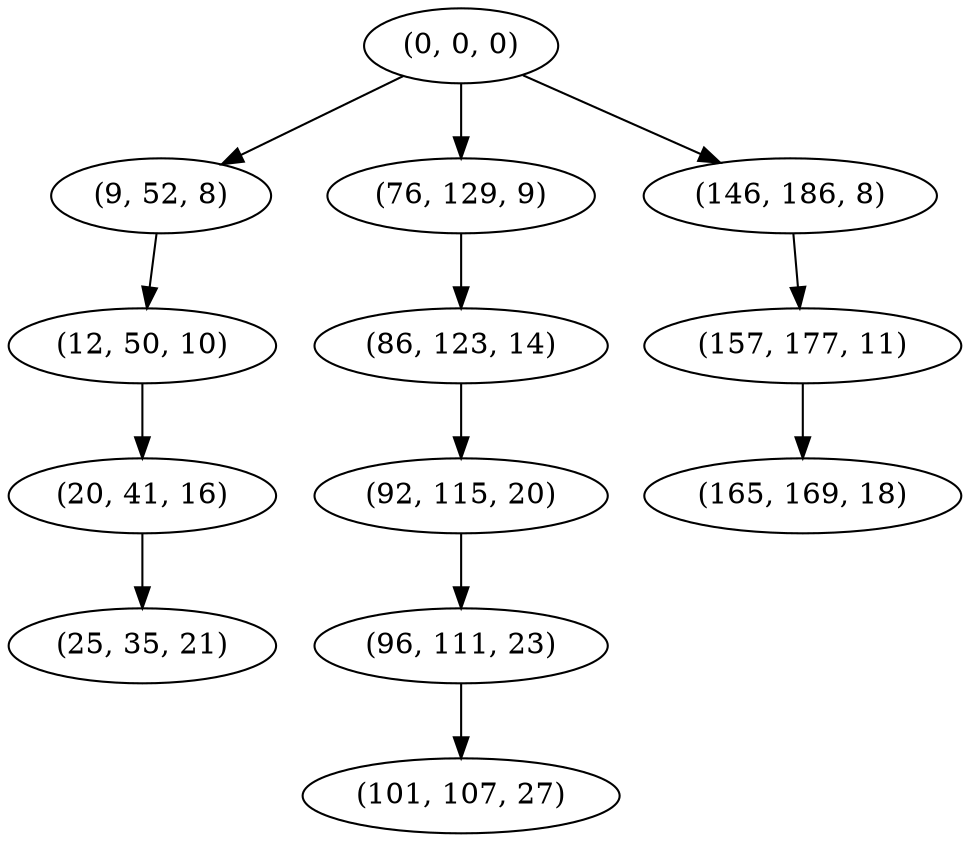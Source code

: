 digraph tree {
    "(0, 0, 0)";
    "(9, 52, 8)";
    "(12, 50, 10)";
    "(20, 41, 16)";
    "(25, 35, 21)";
    "(76, 129, 9)";
    "(86, 123, 14)";
    "(92, 115, 20)";
    "(96, 111, 23)";
    "(101, 107, 27)";
    "(146, 186, 8)";
    "(157, 177, 11)";
    "(165, 169, 18)";
    "(0, 0, 0)" -> "(9, 52, 8)";
    "(0, 0, 0)" -> "(76, 129, 9)";
    "(0, 0, 0)" -> "(146, 186, 8)";
    "(9, 52, 8)" -> "(12, 50, 10)";
    "(12, 50, 10)" -> "(20, 41, 16)";
    "(20, 41, 16)" -> "(25, 35, 21)";
    "(76, 129, 9)" -> "(86, 123, 14)";
    "(86, 123, 14)" -> "(92, 115, 20)";
    "(92, 115, 20)" -> "(96, 111, 23)";
    "(96, 111, 23)" -> "(101, 107, 27)";
    "(146, 186, 8)" -> "(157, 177, 11)";
    "(157, 177, 11)" -> "(165, 169, 18)";
}
